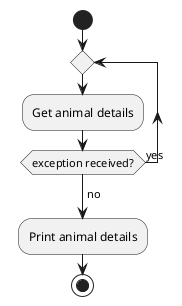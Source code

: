 @startuml

start
repeat
	:Get animal details;
repeat while (exception received?) is (yes)
->no;
:Print animal details;
stop

@enduml